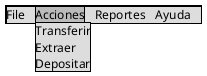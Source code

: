 @startsalt
{+
{* File | Acciones | Reportes | Ayuda
 Acciones | Transferir | Extraer | Depositar  }
}
@endsalt
